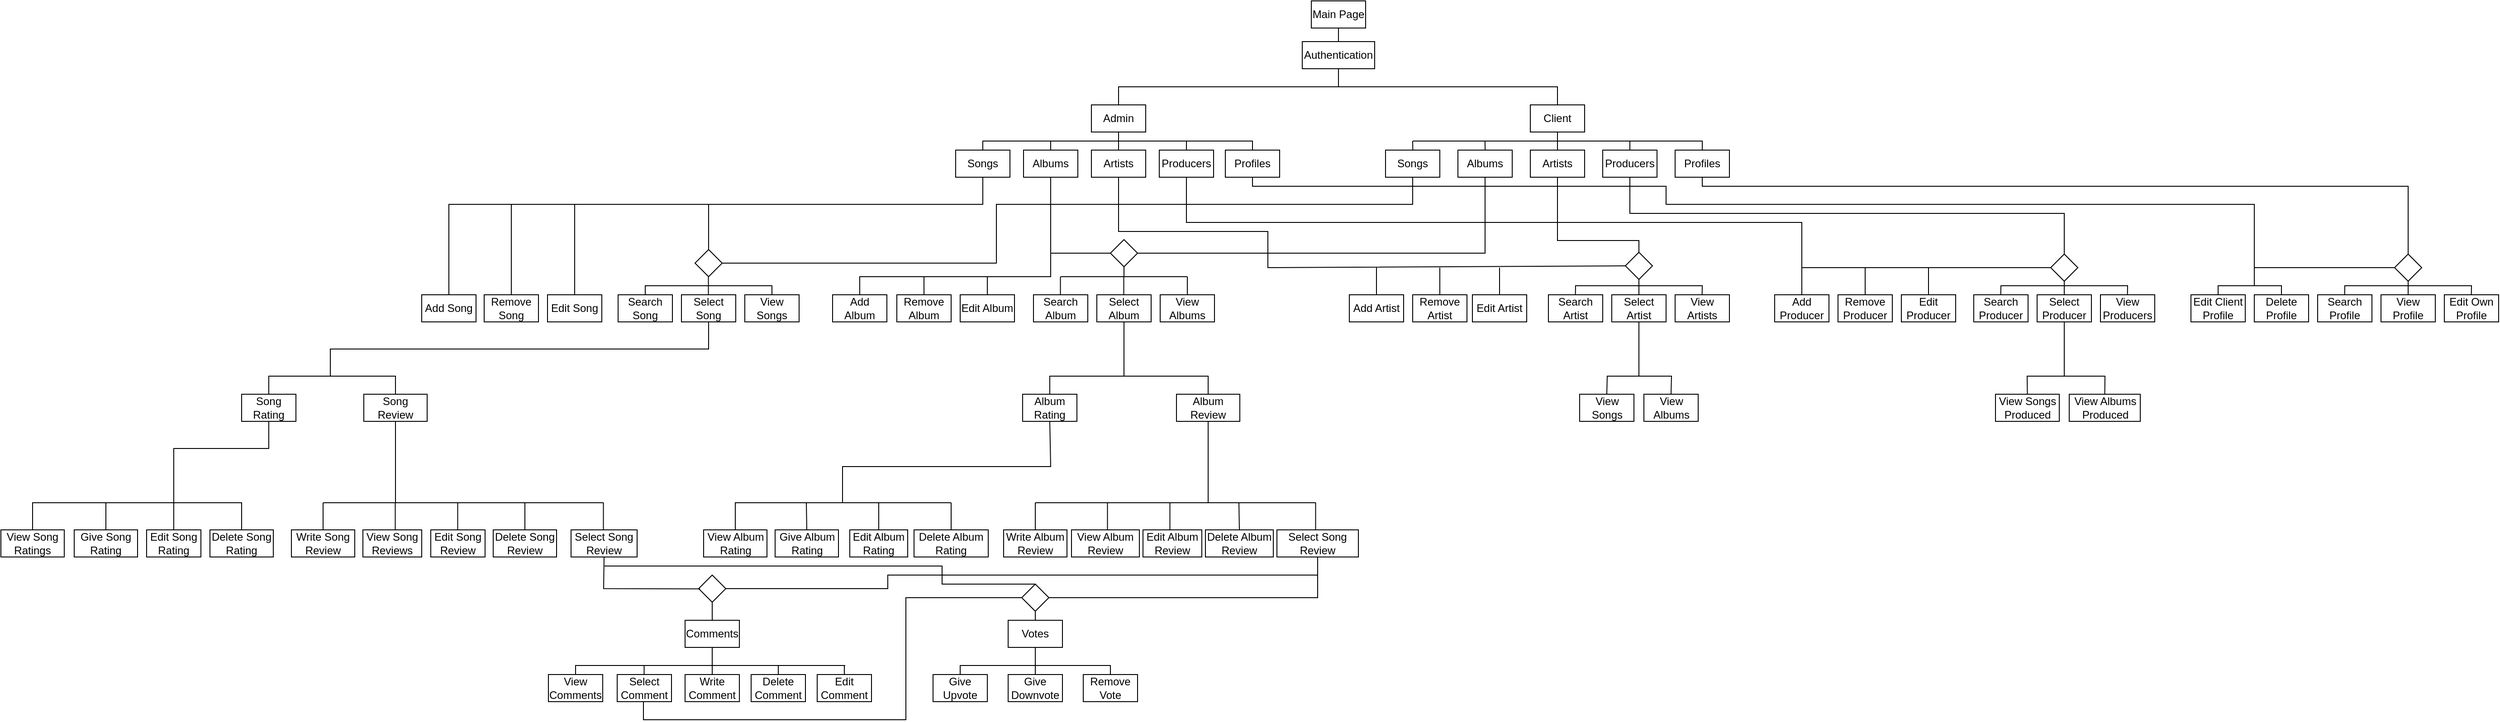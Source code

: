 <mxfile version="22.0.8" type="google">
  <diagram name="Page-1" id="9BZE0qOp22ibQMmIipUt">
    <mxGraphModel grid="1" page="1" gridSize="10" guides="1" tooltips="1" connect="1" arrows="1" fold="1" pageScale="1" pageWidth="850" pageHeight="1100" math="0" shadow="0">
      <root>
        <mxCell id="0" />
        <mxCell id="1" parent="0" />
        <mxCell id="yb0F-JYwEYQ3UP4GpA2z-1" value="Main Page" style="rounded=0;whiteSpace=wrap;html=1;" vertex="1" parent="1">
          <mxGeometry x="488" y="5" width="60" height="30" as="geometry" />
        </mxCell>
        <mxCell id="yb0F-JYwEYQ3UP4GpA2z-2" value="Authentication" style="rounded=0;whiteSpace=wrap;html=1;" vertex="1" parent="1">
          <mxGeometry x="478" y="50" width="80" height="30" as="geometry" />
        </mxCell>
        <mxCell id="ZxM0z7NMDJxI3TqQeE6x-7" value="Write Song Review" style="rounded=0;whiteSpace=wrap;html=1;" vertex="1" parent="1">
          <mxGeometry x="-639" y="590" width="70" height="30" as="geometry" />
        </mxCell>
        <mxCell id="ZxM0z7NMDJxI3TqQeE6x-8" value="Comments" style="rounded=0;whiteSpace=wrap;html=1;" vertex="1" parent="1">
          <mxGeometry x="-204" y="690" width="60" height="30" as="geometry" />
        </mxCell>
        <mxCell id="yb0F-JYwEYQ3UP4GpA2z-4" value="Give Song Rating" style="rounded=0;whiteSpace=wrap;html=1;" vertex="1" parent="1">
          <mxGeometry x="-879" y="590" width="70" height="30" as="geometry" />
        </mxCell>
        <mxCell id="yb0F-JYwEYQ3UP4GpA2z-6" value="Search Song" style="rounded=0;whiteSpace=wrap;html=1;" vertex="1" parent="1">
          <mxGeometry x="-278" y="330" width="60" height="30" as="geometry" />
        </mxCell>
        <mxCell id="yb0F-JYwEYQ3UP4GpA2z-7" value="Search Album" style="rounded=0;whiteSpace=wrap;html=1;" vertex="1" parent="1">
          <mxGeometry x="181" y="330" width="60" height="30" as="geometry" />
        </mxCell>
        <mxCell id="ZxM0z7NMDJxI3TqQeE6x-10" value="Admin" style="rounded=0;whiteSpace=wrap;html=1;" vertex="1" parent="1">
          <mxGeometry x="245" y="120" width="60" height="30" as="geometry" />
        </mxCell>
        <mxCell id="yb0F-JYwEYQ3UP4GpA2z-8" value="Search Artist" style="rounded=0;whiteSpace=wrap;html=1;" vertex="1" parent="1">
          <mxGeometry x="750" y="330" width="60" height="30" as="geometry" />
        </mxCell>
        <mxCell id="ZxM0z7NMDJxI3TqQeE6x-13" value="" style="endArrow=none;html=1;rounded=0;entryX=0.5;entryY=1;entryDx=0;entryDy=0;" edge="1" parent="1" target="yb0F-JYwEYQ3UP4GpA2z-2">
          <mxGeometry width="50" height="50" relative="1" as="geometry">
            <mxPoint x="518" y="100" as="sourcePoint" />
            <mxPoint x="198" y="140" as="targetPoint" />
          </mxGeometry>
        </mxCell>
        <mxCell id="ZxM0z7NMDJxI3TqQeE6x-14" value="" style="endArrow=none;html=1;rounded=0;entryX=0.5;entryY=0;entryDx=0;entryDy=0;" edge="1" parent="1" target="ZxM0z7NMDJxI3TqQeE6x-49">
          <mxGeometry width="50" height="50" relative="1" as="geometry">
            <mxPoint x="390" y="100" as="sourcePoint" />
            <mxPoint x="490" y="120" as="targetPoint" />
            <Array as="points">
              <mxPoint x="760" y="100" />
            </Array>
          </mxGeometry>
        </mxCell>
        <mxCell id="ZxM0z7NMDJxI3TqQeE6x-15" value="" style="endArrow=none;html=1;rounded=0;entryX=0.5;entryY=0;entryDx=0;entryDy=0;" edge="1" parent="1" target="ZxM0z7NMDJxI3TqQeE6x-10">
          <mxGeometry width="50" height="50" relative="1" as="geometry">
            <mxPoint x="390" y="100" as="sourcePoint" />
            <mxPoint x="450" y="130" as="targetPoint" />
            <Array as="points">
              <mxPoint x="275" y="100" />
            </Array>
          </mxGeometry>
        </mxCell>
        <mxCell id="ZxM0z7NMDJxI3TqQeE6x-16" value="" style="endArrow=none;html=1;rounded=0;entryX=0.5;entryY=1;entryDx=0;entryDy=0;" edge="1" parent="1" target="yb0F-JYwEYQ3UP4GpA2z-1">
          <mxGeometry width="50" height="50" relative="1" as="geometry">
            <mxPoint x="518" y="50" as="sourcePoint" />
            <mxPoint x="523" y="190" as="targetPoint" />
          </mxGeometry>
        </mxCell>
        <mxCell id="yb0F-JYwEYQ3UP4GpA2z-10" value="" style="endArrow=none;html=1;rounded=0;entryX=0.5;entryY=1;entryDx=0;entryDy=0;" edge="1" parent="1">
          <mxGeometry width="50" height="50" relative="1" as="geometry">
            <mxPoint x="211" y="310" as="sourcePoint" />
            <mxPoint x="281" y="290" as="targetPoint" />
            <Array as="points">
              <mxPoint x="281" y="310" />
            </Array>
          </mxGeometry>
        </mxCell>
        <mxCell id="ZxM0z7NMDJxI3TqQeE6x-22" value="Song Rating" style="rounded=0;whiteSpace=wrap;html=1;" vertex="1" parent="1">
          <mxGeometry x="-694" y="440" width="60" height="30" as="geometry" />
        </mxCell>
        <mxCell id="ZxM0z7NMDJxI3TqQeE6x-24" value="Edit Song Rating" style="rounded=0;whiteSpace=wrap;html=1;" vertex="1" parent="1">
          <mxGeometry x="-799" y="590" width="60" height="30" as="geometry" />
        </mxCell>
        <mxCell id="yb0F-JYwEYQ3UP4GpA2z-17" value="Select Song" style="rounded=0;whiteSpace=wrap;html=1;" vertex="1" parent="1">
          <mxGeometry x="-208" y="330" width="60" height="30" as="geometry" />
        </mxCell>
        <mxCell id="ZxM0z7NMDJxI3TqQeE6x-25" value="Delete Song Rating" style="rounded=0;whiteSpace=wrap;html=1;" vertex="1" parent="1">
          <mxGeometry x="-729" y="590" width="70" height="30" as="geometry" />
        </mxCell>
        <mxCell id="YI7VK0BW7LHJZyB_2Pcg-1" value="View Songs" style="rounded=0;whiteSpace=wrap;html=1;" vertex="1" parent="1">
          <mxGeometry x="-138" y="330" width="60" height="30" as="geometry" />
        </mxCell>
        <mxCell id="yb0F-JYwEYQ3UP4GpA2z-19" value="" style="endArrow=none;html=1;rounded=0;entryX=0.5;entryY=0;entryDx=0;entryDy=0;" edge="1" parent="1" target="YI7VK0BW7LHJZyB_2Pcg-1">
          <mxGeometry width="50" height="50" relative="1" as="geometry">
            <mxPoint x="-178" y="320" as="sourcePoint" />
            <mxPoint x="-108" y="320" as="targetPoint" />
            <Array as="points">
              <mxPoint x="-108" y="320" />
            </Array>
          </mxGeometry>
        </mxCell>
        <mxCell id="YI7VK0BW7LHJZyB_2Pcg-2" value="" style="endArrow=none;html=1;rounded=0;entryX=0.5;entryY=1;entryDx=0;entryDy=0;" edge="1" parent="1" target="yb0F-JYwEYQ3UP4GpA2z-17">
          <mxGeometry width="50" height="50" relative="1" as="geometry">
            <mxPoint x="-596" y="420" as="sourcePoint" />
            <mxPoint x="-56" y="400" as="targetPoint" />
            <Array as="points">
              <mxPoint x="-596" y="390" />
              <mxPoint x="-178" y="390" />
            </Array>
          </mxGeometry>
        </mxCell>
        <mxCell id="yb0F-JYwEYQ3UP4GpA2z-21" value="" style="endArrow=none;html=1;rounded=0;exitX=0.5;exitY=0;exitDx=0;exitDy=0;" edge="1" parent="1">
          <mxGeometry width="50" height="50" relative="1" as="geometry">
            <mxPoint x="-178.22" y="330" as="sourcePoint" />
            <mxPoint x="-178.22" y="310" as="targetPoint" />
          </mxGeometry>
        </mxCell>
        <mxCell id="YI7VK0BW7LHJZyB_2Pcg-6" value="Edit Song Review" style="rounded=0;whiteSpace=wrap;html=1;" vertex="1" parent="1">
          <mxGeometry x="-485" y="590" width="60" height="30" as="geometry" />
        </mxCell>
        <mxCell id="yb0F-JYwEYQ3UP4GpA2z-23" value="Select Album" style="rounded=0;whiteSpace=wrap;html=1;" vertex="1" parent="1">
          <mxGeometry x="251" y="330" width="60" height="30" as="geometry" />
        </mxCell>
        <mxCell id="ZxM0z7NMDJxI3TqQeE6x-34" value="" style="endArrow=none;html=1;rounded=0;exitX=0.5;exitY=0;exitDx=0;exitDy=0;" edge="1" parent="1" source="ZxM0z7NMDJxI3TqQeE6x-22">
          <mxGeometry width="50" height="50" relative="1" as="geometry">
            <mxPoint x="-554" y="460" as="sourcePoint" />
            <mxPoint x="-594" y="420" as="targetPoint" />
            <Array as="points">
              <mxPoint x="-664" y="420" />
            </Array>
          </mxGeometry>
        </mxCell>
        <mxCell id="yb0F-JYwEYQ3UP4GpA2z-24" value="View Albums" style="rounded=0;whiteSpace=wrap;html=1;" vertex="1" parent="1">
          <mxGeometry x="321" y="330" width="60" height="30" as="geometry" />
        </mxCell>
        <mxCell id="YI7VK0BW7LHJZyB_2Pcg-8" value="Select Song Review" style="rounded=0;whiteSpace=wrap;html=1;" vertex="1" parent="1">
          <mxGeometry x="-330" y="590" width="73" height="30" as="geometry" />
        </mxCell>
        <mxCell id="YI7VK0BW7LHJZyB_2Pcg-4" value="Song Review" style="rounded=0;whiteSpace=wrap;html=1;" vertex="1" parent="1">
          <mxGeometry x="-559" y="440" width="70" height="30" as="geometry" />
        </mxCell>
        <mxCell id="ZxM0z7NMDJxI3TqQeE6x-35" value="" style="endArrow=none;html=1;rounded=0;exitX=0.5;exitY=0;exitDx=0;exitDy=0;" edge="1" parent="1" source="YI7VK0BW7LHJZyB_2Pcg-4">
          <mxGeometry width="50" height="50" relative="1" as="geometry">
            <mxPoint x="-544" y="470" as="sourcePoint" />
            <mxPoint x="-594" y="420" as="targetPoint" />
            <Array as="points">
              <mxPoint x="-524" y="420" />
            </Array>
          </mxGeometry>
        </mxCell>
        <mxCell id="YI7VK0BW7LHJZyB_2Pcg-5" value="View Song Reviews" style="rounded=0;whiteSpace=wrap;html=1;" vertex="1" parent="1">
          <mxGeometry x="-560" y="590" width="65" height="30" as="geometry" />
        </mxCell>
        <mxCell id="yb0F-JYwEYQ3UP4GpA2z-29" value="Select Artist" style="rounded=0;whiteSpace=wrap;html=1;" vertex="1" parent="1">
          <mxGeometry x="820" y="330" width="60" height="30" as="geometry" />
        </mxCell>
        <mxCell id="yb0F-JYwEYQ3UP4GpA2z-28" value="" style="endArrow=none;html=1;rounded=0;exitX=0.5;exitY=0;exitDx=0;exitDy=0;" edge="1" parent="1">
          <mxGeometry width="50" height="50" relative="1" as="geometry">
            <mxPoint x="210.76" y="330" as="sourcePoint" />
            <mxPoint x="210.76" y="310" as="targetPoint" />
          </mxGeometry>
        </mxCell>
        <mxCell id="yb0F-JYwEYQ3UP4GpA2z-32" value="" style="endArrow=none;html=1;rounded=0;exitX=0.5;exitY=0;exitDx=0;exitDy=0;" edge="1" parent="1">
          <mxGeometry width="50" height="50" relative="1" as="geometry">
            <mxPoint x="779.83" y="330" as="sourcePoint" />
            <mxPoint x="850" y="320" as="targetPoint" />
            <Array as="points">
              <mxPoint x="780" y="320" />
            </Array>
          </mxGeometry>
        </mxCell>
        <mxCell id="yb0F-JYwEYQ3UP4GpA2z-25" value="" style="endArrow=none;html=1;rounded=0;" edge="1" parent="1">
          <mxGeometry width="50" height="50" relative="1" as="geometry">
            <mxPoint x="281" y="310" as="sourcePoint" />
            <mxPoint x="351" y="310" as="targetPoint" />
          </mxGeometry>
        </mxCell>
        <mxCell id="yb0F-JYwEYQ3UP4GpA2z-30" value="View Artists" style="rounded=0;whiteSpace=wrap;html=1;" vertex="1" parent="1">
          <mxGeometry x="890" y="330" width="60" height="30" as="geometry" />
        </mxCell>
        <mxCell id="yb0F-JYwEYQ3UP4GpA2z-26" value="" style="endArrow=none;html=1;rounded=0;exitX=0.5;exitY=0;exitDx=0;exitDy=0;" edge="1" parent="1">
          <mxGeometry width="50" height="50" relative="1" as="geometry">
            <mxPoint x="351" y="330" as="sourcePoint" />
            <mxPoint x="351" y="310" as="targetPoint" />
          </mxGeometry>
        </mxCell>
        <mxCell id="yb0F-JYwEYQ3UP4GpA2z-27" value="" style="endArrow=none;html=1;rounded=0;exitX=0.5;exitY=0;exitDx=0;exitDy=0;" edge="1" parent="1">
          <mxGeometry width="50" height="50" relative="1" as="geometry">
            <mxPoint x="280.76" y="330" as="sourcePoint" />
            <mxPoint x="280.76" y="310" as="targetPoint" />
          </mxGeometry>
        </mxCell>
        <mxCell id="yb0F-JYwEYQ3UP4GpA2z-34" value="" style="endArrow=none;html=1;rounded=0;exitX=0.5;exitY=0;exitDx=0;exitDy=0;" edge="1" parent="1">
          <mxGeometry width="50" height="50" relative="1" as="geometry">
            <mxPoint x="919.83" y="330" as="sourcePoint" />
            <mxPoint x="850" y="320" as="targetPoint" />
            <Array as="points">
              <mxPoint x="920" y="320" />
            </Array>
          </mxGeometry>
        </mxCell>
        <mxCell id="yb0F-JYwEYQ3UP4GpA2z-33" value="" style="endArrow=none;html=1;rounded=0;exitX=0.5;exitY=0;exitDx=0;exitDy=0;entryX=0.5;entryY=1;entryDx=0;entryDy=0;" edge="1" parent="1" target="yb0F-JYwEYQ3UP4GpA2z-44">
          <mxGeometry width="50" height="50" relative="1" as="geometry">
            <mxPoint x="850" y="330" as="sourcePoint" />
            <mxPoint x="850" y="310" as="targetPoint" />
          </mxGeometry>
        </mxCell>
        <mxCell id="YI7VK0BW7LHJZyB_2Pcg-7" value="Delete Song Review" style="rounded=0;whiteSpace=wrap;html=1;" vertex="1" parent="1">
          <mxGeometry x="-416" y="590" width="70" height="30" as="geometry" />
        </mxCell>
        <mxCell id="ZxM0z7NMDJxI3TqQeE6x-49" value="Client" style="rounded=0;whiteSpace=wrap;html=1;" vertex="1" parent="1">
          <mxGeometry x="730" y="120" width="60" height="30" as="geometry" />
        </mxCell>
        <mxCell id="yb0F-JYwEYQ3UP4GpA2z-35" value="Albums" style="rounded=0;whiteSpace=wrap;html=1;" vertex="1" parent="1">
          <mxGeometry x="650" y="170" width="60" height="30" as="geometry" />
        </mxCell>
        <mxCell id="yb0F-JYwEYQ3UP4GpA2z-37" value="Songs" style="rounded=0;whiteSpace=wrap;html=1;" vertex="1" parent="1">
          <mxGeometry x="570" y="170" width="60" height="30" as="geometry" />
        </mxCell>
        <mxCell id="yb0F-JYwEYQ3UP4GpA2z-38" value="Artists" style="rounded=0;whiteSpace=wrap;html=1;" vertex="1" parent="1">
          <mxGeometry x="730" y="170" width="60" height="30" as="geometry" />
        </mxCell>
        <mxCell id="ZxM0z7NMDJxI3TqQeE6x-52" value="Artists" style="rounded=0;whiteSpace=wrap;html=1;" vertex="1" parent="1">
          <mxGeometry x="245" y="170" width="60" height="30" as="geometry" />
        </mxCell>
        <mxCell id="ZxM0z7NMDJxI3TqQeE6x-56" value="" style="endArrow=none;html=1;rounded=0;entryX=0.5;entryY=0;entryDx=0;entryDy=0;" edge="1" parent="1" target="ZxM0z7NMDJxI3TqQeE6x-52">
          <mxGeometry width="50" height="50" relative="1" as="geometry">
            <mxPoint x="200" y="160" as="sourcePoint" />
            <mxPoint x="420" y="160" as="targetPoint" />
            <Array as="points">
              <mxPoint x="275" y="160" />
            </Array>
          </mxGeometry>
        </mxCell>
        <mxCell id="ZxM0z7NMDJxI3TqQeE6x-58" value="" style="endArrow=none;html=1;rounded=0;entryX=0.5;entryY=0;entryDx=0;entryDy=0;" edge="1" parent="1" target="ZxM0z7NMDJxI3TqQeE6x-50">
          <mxGeometry width="50" height="50" relative="1" as="geometry">
            <mxPoint x="200" y="160" as="sourcePoint" />
            <mxPoint x="285" y="180" as="targetPoint" />
            <Array as="points">
              <mxPoint x="125" y="160" />
            </Array>
          </mxGeometry>
        </mxCell>
        <mxCell id="ZxM0z7NMDJxI3TqQeE6x-59" value="" style="rhombus;whiteSpace=wrap;html=1;" vertex="1" parent="1">
          <mxGeometry x="266" y="269" width="30" height="30" as="geometry" />
        </mxCell>
        <mxCell id="yb0F-JYwEYQ3UP4GpA2z-43" value="" style="endArrow=none;html=1;rounded=0;" edge="1" parent="1">
          <mxGeometry width="50" height="50" relative="1" as="geometry">
            <mxPoint x="600" y="160" as="sourcePoint" />
            <mxPoint x="680" y="160" as="targetPoint" />
          </mxGeometry>
        </mxCell>
        <mxCell id="ZxM0z7NMDJxI3TqQeE6x-60" value="" style="rhombus;whiteSpace=wrap;html=1;" vertex="1" parent="1">
          <mxGeometry x="-193" y="280" width="30" height="30" as="geometry" />
        </mxCell>
        <mxCell id="yb0F-JYwEYQ3UP4GpA2z-44" value="" style="rhombus;whiteSpace=wrap;html=1;" vertex="1" parent="1">
          <mxGeometry x="835" y="283" width="30" height="30" as="geometry" />
        </mxCell>
        <mxCell id="yb0F-JYwEYQ3UP4GpA2z-45" value="" style="endArrow=none;html=1;rounded=0;exitX=0.5;exitY=0;exitDx=0;exitDy=0;" edge="1" parent="1">
          <mxGeometry width="50" height="50" relative="1" as="geometry">
            <mxPoint x="849.77" y="310" as="sourcePoint" />
            <mxPoint x="850" y="310" as="targetPoint" />
          </mxGeometry>
        </mxCell>
        <mxCell id="ZxM0z7NMDJxI3TqQeE6x-50" value="Songs" style="rounded=0;whiteSpace=wrap;html=1;" vertex="1" parent="1">
          <mxGeometry x="95" y="170" width="60" height="30" as="geometry" />
        </mxCell>
        <mxCell id="yb0F-JYwEYQ3UP4GpA2z-41" value="" style="endArrow=none;html=1;rounded=0;" edge="1" parent="1">
          <mxGeometry width="50" height="50" relative="1" as="geometry">
            <mxPoint x="680.09" y="170" as="sourcePoint" />
            <mxPoint x="679.9" y="160" as="targetPoint" />
          </mxGeometry>
        </mxCell>
        <mxCell id="yb0F-JYwEYQ3UP4GpA2z-42" value="" style="endArrow=none;html=1;rounded=0;" edge="1" parent="1">
          <mxGeometry width="50" height="50" relative="1" as="geometry">
            <mxPoint x="600.19" y="170" as="sourcePoint" />
            <mxPoint x="600" y="160" as="targetPoint" />
          </mxGeometry>
        </mxCell>
        <mxCell id="ZxM0z7NMDJxI3TqQeE6x-51" value="Albums" style="rounded=0;whiteSpace=wrap;html=1;" vertex="1" parent="1">
          <mxGeometry x="170" y="170" width="60" height="30" as="geometry" />
        </mxCell>
        <mxCell id="ZxM0z7NMDJxI3TqQeE6x-63" value="" style="endArrow=none;html=1;rounded=0;entryX=0.5;entryY=0;entryDx=0;entryDy=0;" edge="1" parent="1" target="yb0F-JYwEYQ3UP4GpA2z-6">
          <mxGeometry width="50" height="50" relative="1" as="geometry">
            <mxPoint x="-178" y="320" as="sourcePoint" />
            <mxPoint x="-98" y="340" as="targetPoint" />
            <Array as="points">
              <mxPoint x="-248" y="320" />
            </Array>
          </mxGeometry>
        </mxCell>
        <mxCell id="yb0F-JYwEYQ3UP4GpA2z-46" value="" style="endArrow=none;html=1;rounded=0;exitX=0.5;exitY=1;exitDx=0;exitDy=0;entryX=0;entryY=0.5;entryDx=0;entryDy=0;" edge="1" parent="1" source="ZxM0z7NMDJxI3TqQeE6x-52" target="yb0F-JYwEYQ3UP4GpA2z-44">
          <mxGeometry width="50" height="50" relative="1" as="geometry">
            <mxPoint x="285" y="220" as="sourcePoint" />
            <mxPoint x="365" y="220" as="targetPoint" />
            <Array as="points">
              <mxPoint x="275" y="260" />
              <mxPoint x="440" y="260" />
              <mxPoint x="440" y="300" />
            </Array>
          </mxGeometry>
        </mxCell>
        <mxCell id="ZxM0z7NMDJxI3TqQeE6x-68" value="" style="endArrow=none;html=1;rounded=0;entryX=0.5;entryY=1;entryDx=0;entryDy=0;exitX=0.5;exitY=0;exitDx=0;exitDy=0;" edge="1" parent="1" source="ZxM0z7NMDJxI3TqQeE6x-60" target="ZxM0z7NMDJxI3TqQeE6x-50">
          <mxGeometry width="50" height="50" relative="1" as="geometry">
            <mxPoint x="370" y="320" as="sourcePoint" />
            <mxPoint x="420" y="270" as="targetPoint" />
            <Array as="points">
              <mxPoint x="-178" y="230" />
              <mxPoint x="-68" y="230" />
              <mxPoint x="40" y="230" />
              <mxPoint x="125" y="230" />
            </Array>
          </mxGeometry>
        </mxCell>
        <mxCell id="ZxM0z7NMDJxI3TqQeE6x-69" value="" style="endArrow=none;html=1;rounded=0;entryX=0.5;entryY=1;entryDx=0;entryDy=0;exitX=1;exitY=0.5;exitDx=0;exitDy=0;" edge="1" parent="1" source="ZxM0z7NMDJxI3TqQeE6x-60" target="yb0F-JYwEYQ3UP4GpA2z-37">
          <mxGeometry width="50" height="50" relative="1" as="geometry">
            <mxPoint x="150" y="290" as="sourcePoint" />
            <mxPoint x="135" y="210" as="targetPoint" />
            <Array as="points">
              <mxPoint x="140" y="295" />
              <mxPoint x="140" y="230" />
              <mxPoint x="600" y="230" />
            </Array>
          </mxGeometry>
        </mxCell>
        <mxCell id="yb0F-JYwEYQ3UP4GpA2z-47" value="" style="endArrow=none;html=1;rounded=0;exitX=0.5;exitY=0;exitDx=0;exitDy=0;entryX=0.5;entryY=1;entryDx=0;entryDy=0;" edge="1" parent="1" source="yb0F-JYwEYQ3UP4GpA2z-44" target="yb0F-JYwEYQ3UP4GpA2z-38">
          <mxGeometry width="50" height="50" relative="1" as="geometry">
            <mxPoint x="670" y="270" as="sourcePoint" />
            <mxPoint x="720" y="220" as="targetPoint" />
            <Array as="points">
              <mxPoint x="850" y="270" />
              <mxPoint x="760" y="270" />
            </Array>
          </mxGeometry>
        </mxCell>
        <mxCell id="yb0F-JYwEYQ3UP4GpA2z-50" value="" style="endArrow=none;html=1;rounded=0;entryX=0.5;entryY=1;entryDx=0;entryDy=0;exitX=0;exitY=0.5;exitDx=0;exitDy=0;" edge="1" parent="1" source="ZxM0z7NMDJxI3TqQeE6x-59" target="ZxM0z7NMDJxI3TqQeE6x-51">
          <mxGeometry width="50" height="50" relative="1" as="geometry">
            <mxPoint x="106" y="270" as="sourcePoint" />
            <mxPoint x="141" y="200" as="targetPoint" />
            <Array as="points">
              <mxPoint x="200" y="284" />
            </Array>
          </mxGeometry>
        </mxCell>
        <mxCell id="yb0F-JYwEYQ3UP4GpA2z-52" value="" style="endArrow=none;html=1;rounded=0;entryX=0.5;entryY=1;entryDx=0;entryDy=0;exitX=1;exitY=0.5;exitDx=0;exitDy=0;" edge="1" parent="1" source="ZxM0z7NMDJxI3TqQeE6x-59" target="yb0F-JYwEYQ3UP4GpA2z-35">
          <mxGeometry width="50" height="50" relative="1" as="geometry">
            <mxPoint x="600" y="270" as="sourcePoint" />
            <mxPoint x="650" y="220" as="targetPoint" />
            <Array as="points">
              <mxPoint x="680" y="284" />
            </Array>
          </mxGeometry>
        </mxCell>
        <mxCell id="ZxM0z7NMDJxI3TqQeE6x-70" value="Add Song" style="rounded=0;whiteSpace=wrap;html=1;" vertex="1" parent="1">
          <mxGeometry x="-495" y="330" width="60" height="30" as="geometry" />
        </mxCell>
        <mxCell id="ZxM0z7NMDJxI3TqQeE6x-71" value="" style="endArrow=none;html=1;rounded=0;exitX=0.5;exitY=0;exitDx=0;exitDy=0;" edge="1" parent="1" source="ZxM0z7NMDJxI3TqQeE6x-192">
          <mxGeometry width="50" height="50" relative="1" as="geometry">
            <mxPoint x="-321" y="330" as="sourcePoint" />
            <mxPoint x="-166" y="230" as="targetPoint" />
            <Array as="points">
              <mxPoint x="-396" y="230" />
            </Array>
          </mxGeometry>
        </mxCell>
        <mxCell id="ZxM0z7NMDJxI3TqQeE6x-76" value="Add Album" style="rounded=0;whiteSpace=wrap;html=1;" vertex="1" parent="1">
          <mxGeometry x="-41" y="330" width="60" height="30" as="geometry" />
        </mxCell>
        <mxCell id="ZxM0z7NMDJxI3TqQeE6x-77" value="" style="endArrow=none;html=1;rounded=0;exitX=0.5;exitY=0;exitDx=0;exitDy=0;" edge="1" parent="1" source="ZxM0z7NMDJxI3TqQeE6x-76">
          <mxGeometry width="50" height="50" relative="1" as="geometry">
            <mxPoint x="230" y="320" as="sourcePoint" />
            <mxPoint x="200" y="270" as="targetPoint" />
            <Array as="points">
              <mxPoint x="-11" y="310" />
              <mxPoint x="200" y="310" />
            </Array>
          </mxGeometry>
        </mxCell>
        <mxCell id="YI7VK0BW7LHJZyB_2Pcg-12" value="" style="endArrow=none;html=1;rounded=0;entryX=0.5;entryY=1;entryDx=0;entryDy=0;exitX=0.5;exitY=0;exitDx=0;exitDy=0;" edge="1" parent="1" source="ZxM0z7NMDJxI3TqQeE6x-24" target="ZxM0z7NMDJxI3TqQeE6x-22">
          <mxGeometry width="50" height="50" relative="1" as="geometry">
            <mxPoint x="-844" y="550" as="sourcePoint" />
            <mxPoint x="-664" y="470" as="targetPoint" />
            <Array as="points">
              <mxPoint x="-769" y="500" />
              <mxPoint x="-664" y="500" />
            </Array>
          </mxGeometry>
        </mxCell>
        <mxCell id="ZxM0z7NMDJxI3TqQeE6x-78" value="Add Artist" style="rounded=0;whiteSpace=wrap;html=1;" vertex="1" parent="1">
          <mxGeometry x="530" y="330" width="60" height="30" as="geometry" />
        </mxCell>
        <mxCell id="ZxM0z7NMDJxI3TqQeE6x-79" value="" style="endArrow=none;html=1;rounded=0;entryX=0.5;entryY=0;entryDx=0;entryDy=0;" edge="1" parent="1" target="ZxM0z7NMDJxI3TqQeE6x-78">
          <mxGeometry width="50" height="50" relative="1" as="geometry">
            <mxPoint x="560" y="300" as="sourcePoint" />
            <mxPoint x="660" y="300" as="targetPoint" />
          </mxGeometry>
        </mxCell>
        <mxCell id="YI7VK0BW7LHJZyB_2Pcg-13" value="" style="endArrow=none;html=1;rounded=0;exitX=0.5;exitY=0;exitDx=0;exitDy=0;" edge="1" parent="1" source="yb0F-JYwEYQ3UP4GpA2z-4">
          <mxGeometry width="50" height="50" relative="1" as="geometry">
            <mxPoint x="-929" y="590" as="sourcePoint" />
            <mxPoint x="-769" y="560" as="targetPoint" />
            <Array as="points">
              <mxPoint x="-844" y="560" />
            </Array>
          </mxGeometry>
        </mxCell>
        <mxCell id="yb0F-JYwEYQ3UP4GpA2z-53" value="View Song Ratings" style="rounded=0;whiteSpace=wrap;html=1;" vertex="1" parent="1">
          <mxGeometry x="-960" y="590" width="70" height="30" as="geometry" />
        </mxCell>
        <mxCell id="yb0F-JYwEYQ3UP4GpA2z-54" value="" style="endArrow=none;html=1;rounded=0;exitX=0.5;exitY=0;exitDx=0;exitDy=0;" edge="1" parent="1" source="yb0F-JYwEYQ3UP4GpA2z-53">
          <mxGeometry width="50" height="50" relative="1" as="geometry">
            <mxPoint x="-929" y="580" as="sourcePoint" />
            <mxPoint x="-844" y="560" as="targetPoint" />
            <Array as="points">
              <mxPoint x="-925" y="560" />
            </Array>
          </mxGeometry>
        </mxCell>
        <mxCell id="YI7VK0BW7LHJZyB_2Pcg-14" value="" style="endArrow=none;html=1;rounded=0;entryX=0.5;entryY=0;entryDx=0;entryDy=0;" edge="1" parent="1" target="ZxM0z7NMDJxI3TqQeE6x-25">
          <mxGeometry width="50" height="50" relative="1" as="geometry">
            <mxPoint x="-769" y="560" as="sourcePoint" />
            <mxPoint x="-774" y="520" as="targetPoint" />
            <Array as="points">
              <mxPoint x="-694" y="560" />
            </Array>
          </mxGeometry>
        </mxCell>
        <mxCell id="yb0F-JYwEYQ3UP4GpA2z-55" value="" style="endArrow=none;html=1;rounded=0;entryX=0.5;entryY=1;entryDx=0;entryDy=0;" edge="1" parent="1" target="YI7VK0BW7LHJZyB_2Pcg-4">
          <mxGeometry width="50" height="50" relative="1" as="geometry">
            <mxPoint x="-524" y="560" as="sourcePoint" />
            <mxPoint x="-514" y="510" as="targetPoint" />
          </mxGeometry>
        </mxCell>
        <mxCell id="yb0F-JYwEYQ3UP4GpA2z-56" value="" style="endArrow=none;html=1;rounded=0;" edge="1" parent="1">
          <mxGeometry width="50" height="50" relative="1" as="geometry">
            <mxPoint x="-604" y="560" as="sourcePoint" />
            <mxPoint x="-294" y="560" as="targetPoint" />
          </mxGeometry>
        </mxCell>
        <mxCell id="yb0F-JYwEYQ3UP4GpA2z-58" value="" style="endArrow=none;html=1;rounded=0;exitX=0.5;exitY=0;exitDx=0;exitDy=0;" edge="1" parent="1" source="ZxM0z7NMDJxI3TqQeE6x-7">
          <mxGeometry width="50" height="50" relative="1" as="geometry">
            <mxPoint x="-619" y="550" as="sourcePoint" />
            <mxPoint x="-604" y="560" as="targetPoint" />
          </mxGeometry>
        </mxCell>
        <mxCell id="YI7VK0BW7LHJZyB_2Pcg-16" value="" style="endArrow=none;html=1;rounded=0;entryX=0.5;entryY=0;entryDx=0;entryDy=0;" edge="1" parent="1" target="YI7VK0BW7LHJZyB_2Pcg-7">
          <mxGeometry width="50" height="50" relative="1" as="geometry">
            <mxPoint x="-381" y="560" as="sourcePoint" />
            <mxPoint x="-381" y="590" as="targetPoint" />
          </mxGeometry>
        </mxCell>
        <mxCell id="ZxM0z7NMDJxI3TqQeE6x-81" value="Write Comment" style="rounded=0;whiteSpace=wrap;html=1;" vertex="1" parent="1">
          <mxGeometry x="-204" y="750" width="60" height="30" as="geometry" />
        </mxCell>
        <mxCell id="ZxM0z7NMDJxI3TqQeE6x-82" value="Edit Comment" style="rounded=0;whiteSpace=wrap;html=1;" vertex="1" parent="1">
          <mxGeometry x="-58" y="750" width="60" height="30" as="geometry" />
        </mxCell>
        <mxCell id="yb0F-JYwEYQ3UP4GpA2z-62" value="Select Comment" style="rounded=0;whiteSpace=wrap;html=1;" vertex="1" parent="1">
          <mxGeometry x="-279" y="750" width="60" height="30" as="geometry" />
        </mxCell>
        <mxCell id="yb0F-JYwEYQ3UP4GpA2z-60" value="" style="endArrow=none;html=1;rounded=0;exitX=0.5;exitY=0;exitDx=0;exitDy=0;" edge="1" parent="1">
          <mxGeometry width="50" height="50" relative="1" as="geometry">
            <mxPoint x="-455.25" y="590" as="sourcePoint" />
            <mxPoint x="-455.25" y="560" as="targetPoint" />
          </mxGeometry>
        </mxCell>
        <mxCell id="yb0F-JYwEYQ3UP4GpA2z-59" value="" style="endArrow=none;html=1;rounded=0;exitX=0.5;exitY=0;exitDx=0;exitDy=0;" edge="1" parent="1">
          <mxGeometry width="50" height="50" relative="1" as="geometry">
            <mxPoint x="-524.25" y="590" as="sourcePoint" />
            <mxPoint x="-524.25" y="560" as="targetPoint" />
          </mxGeometry>
        </mxCell>
        <mxCell id="yb0F-JYwEYQ3UP4GpA2z-61" value="" style="endArrow=none;html=1;rounded=0;exitX=0.5;exitY=0;exitDx=0;exitDy=0;" edge="1" parent="1">
          <mxGeometry width="50" height="50" relative="1" as="geometry">
            <mxPoint x="-294.25" y="590" as="sourcePoint" />
            <mxPoint x="-294.25" y="560" as="targetPoint" />
          </mxGeometry>
        </mxCell>
        <mxCell id="ZxM0z7NMDJxI3TqQeE6x-83" value="Delete Comment" style="rounded=0;whiteSpace=wrap;html=1;" vertex="1" parent="1">
          <mxGeometry x="-131" y="750" width="60" height="30" as="geometry" />
        </mxCell>
        <mxCell id="ZxM0z7NMDJxI3TqQeE6x-84" value="Write Album Review" style="rounded=0;whiteSpace=wrap;html=1;" vertex="1" parent="1">
          <mxGeometry x="148" y="590" width="70" height="30" as="geometry" />
        </mxCell>
        <mxCell id="ZxM0z7NMDJxI3TqQeE6x-85" value="Give Album Rating" style="rounded=0;whiteSpace=wrap;html=1;" vertex="1" parent="1">
          <mxGeometry x="-104.5" y="590" width="70" height="30" as="geometry" />
        </mxCell>
        <mxCell id="ZxM0z7NMDJxI3TqQeE6x-86" value="Album Rating" style="rounded=0;whiteSpace=wrap;html=1;" vertex="1" parent="1">
          <mxGeometry x="169" y="440" width="60" height="30" as="geometry" />
        </mxCell>
        <mxCell id="ZxM0z7NMDJxI3TqQeE6x-87" value="Edit Album Rating" style="rounded=0;whiteSpace=wrap;html=1;" vertex="1" parent="1">
          <mxGeometry x="-22" y="590" width="64" height="30" as="geometry" />
        </mxCell>
        <mxCell id="ZxM0z7NMDJxI3TqQeE6x-88" value="Delete Album Rating" style="rounded=0;whiteSpace=wrap;html=1;" vertex="1" parent="1">
          <mxGeometry x="49" y="590" width="82" height="30" as="geometry" />
        </mxCell>
        <mxCell id="ZxM0z7NMDJxI3TqQeE6x-89" value="Edit Album Review" style="rounded=0;whiteSpace=wrap;html=1;" vertex="1" parent="1">
          <mxGeometry x="302" y="590" width="65" height="30" as="geometry" />
        </mxCell>
        <mxCell id="ZxM0z7NMDJxI3TqQeE6x-91" value="Select Song Review" style="rounded=0;whiteSpace=wrap;html=1;" vertex="1" parent="1">
          <mxGeometry x="450" y="590" width="90" height="30" as="geometry" />
        </mxCell>
        <mxCell id="ZxM0z7NMDJxI3TqQeE6x-92" value="Album Review" style="rounded=0;whiteSpace=wrap;html=1;" vertex="1" parent="1">
          <mxGeometry x="339" y="440" width="70" height="30" as="geometry" />
        </mxCell>
        <mxCell id="ZxM0z7NMDJxI3TqQeE6x-93" value="" style="endArrow=none;html=1;rounded=0;exitX=0.5;exitY=0;exitDx=0;exitDy=0;" edge="1" parent="1" source="ZxM0z7NMDJxI3TqQeE6x-92">
          <mxGeometry width="50" height="50" relative="1" as="geometry">
            <mxPoint x="354" y="470" as="sourcePoint" />
            <mxPoint x="281" y="420" as="targetPoint" />
            <Array as="points">
              <mxPoint x="374" y="420" />
            </Array>
          </mxGeometry>
        </mxCell>
        <mxCell id="ZxM0z7NMDJxI3TqQeE6x-94" value="View Album Review" style="rounded=0;whiteSpace=wrap;html=1;" vertex="1" parent="1">
          <mxGeometry x="223" y="590" width="75" height="30" as="geometry" />
        </mxCell>
        <mxCell id="ZxM0z7NMDJxI3TqQeE6x-95" value="Delete Album Review" style="rounded=0;whiteSpace=wrap;html=1;" vertex="1" parent="1">
          <mxGeometry x="371" y="590" width="75" height="30" as="geometry" />
        </mxCell>
        <mxCell id="ZxM0z7NMDJxI3TqQeE6x-97" value="" style="endArrow=none;html=1;rounded=0;exitX=0.5;exitY=0;exitDx=0;exitDy=0;" edge="1" parent="1" source="ZxM0z7NMDJxI3TqQeE6x-85">
          <mxGeometry width="50" height="50" relative="1" as="geometry">
            <mxPoint x="16" y="590" as="sourcePoint" />
            <mxPoint x="90" y="560" as="targetPoint" />
            <Array as="points">
              <mxPoint x="-70" y="560" />
            </Array>
          </mxGeometry>
        </mxCell>
        <mxCell id="ZxM0z7NMDJxI3TqQeE6x-98" value="View Album Rating" style="rounded=0;whiteSpace=wrap;html=1;" vertex="1" parent="1">
          <mxGeometry x="-183.5" y="590" width="70" height="30" as="geometry" />
        </mxCell>
        <mxCell id="ZxM0z7NMDJxI3TqQeE6x-99" value="" style="endArrow=none;html=1;rounded=0;exitX=0.5;exitY=0;exitDx=0;exitDy=0;" edge="1" parent="1" source="ZxM0z7NMDJxI3TqQeE6x-98">
          <mxGeometry width="50" height="50" relative="1" as="geometry">
            <mxPoint x="-152.5" y="580" as="sourcePoint" />
            <mxPoint x="-67.5" y="560" as="targetPoint" />
            <Array as="points">
              <mxPoint x="-148.5" y="560" />
            </Array>
          </mxGeometry>
        </mxCell>
        <mxCell id="ZxM0z7NMDJxI3TqQeE6x-101" value="" style="endArrow=none;html=1;rounded=0;entryX=0.5;entryY=1;entryDx=0;entryDy=0;" edge="1" parent="1" target="ZxM0z7NMDJxI3TqQeE6x-92">
          <mxGeometry width="50" height="50" relative="1" as="geometry">
            <mxPoint x="374" y="560" as="sourcePoint" />
            <mxPoint x="443" y="510" as="targetPoint" />
          </mxGeometry>
        </mxCell>
        <mxCell id="ZxM0z7NMDJxI3TqQeE6x-102" value="" style="endArrow=none;html=1;rounded=0;" edge="1" parent="1">
          <mxGeometry width="50" height="50" relative="1" as="geometry">
            <mxPoint x="183" y="560" as="sourcePoint" />
            <mxPoint x="493" y="560" as="targetPoint" />
          </mxGeometry>
        </mxCell>
        <mxCell id="ZxM0z7NMDJxI3TqQeE6x-103" value="" style="endArrow=none;html=1;rounded=0;exitX=0.5;exitY=0;exitDx=0;exitDy=0;" edge="1" parent="1" source="ZxM0z7NMDJxI3TqQeE6x-84">
          <mxGeometry width="50" height="50" relative="1" as="geometry">
            <mxPoint x="168" y="550" as="sourcePoint" />
            <mxPoint x="183" y="560" as="targetPoint" />
          </mxGeometry>
        </mxCell>
        <mxCell id="ZxM0z7NMDJxI3TqQeE6x-104" value="" style="endArrow=none;html=1;rounded=0;entryX=0.5;entryY=0;entryDx=0;entryDy=0;" edge="1" parent="1" target="ZxM0z7NMDJxI3TqQeE6x-95">
          <mxGeometry width="50" height="50" relative="1" as="geometry">
            <mxPoint x="408" y="560" as="sourcePoint" />
            <mxPoint x="406" y="590" as="targetPoint" />
          </mxGeometry>
        </mxCell>
        <mxCell id="ZxM0z7NMDJxI3TqQeE6x-105" value="" style="endArrow=none;html=1;rounded=0;exitX=0.5;exitY=0;exitDx=0;exitDy=0;" edge="1" parent="1">
          <mxGeometry width="50" height="50" relative="1" as="geometry">
            <mxPoint x="331.75" y="590" as="sourcePoint" />
            <mxPoint x="331.75" y="560" as="targetPoint" />
          </mxGeometry>
        </mxCell>
        <mxCell id="ZxM0z7NMDJxI3TqQeE6x-106" value="" style="endArrow=none;html=1;rounded=0;exitX=0.5;exitY=0;exitDx=0;exitDy=0;" edge="1" parent="1">
          <mxGeometry width="50" height="50" relative="1" as="geometry">
            <mxPoint x="262.75" y="590" as="sourcePoint" />
            <mxPoint x="262.75" y="560" as="targetPoint" />
          </mxGeometry>
        </mxCell>
        <mxCell id="ZxM0z7NMDJxI3TqQeE6x-107" value="" style="endArrow=none;html=1;rounded=0;exitX=0.5;exitY=0;exitDx=0;exitDy=0;" edge="1" parent="1">
          <mxGeometry width="50" height="50" relative="1" as="geometry">
            <mxPoint x="492.75" y="590" as="sourcePoint" />
            <mxPoint x="492.75" y="560" as="targetPoint" />
          </mxGeometry>
        </mxCell>
        <mxCell id="yb0F-JYwEYQ3UP4GpA2z-69" value="" style="endArrow=none;html=1;rounded=0;entryX=0.5;entryY=1;entryDx=0;entryDy=0;exitX=1;exitY=0.5;exitDx=0;exitDy=0;" edge="1" parent="1" source="ZxM0z7NMDJxI3TqQeE6x-117" target="ZxM0z7NMDJxI3TqQeE6x-91">
          <mxGeometry width="50" height="50" relative="1" as="geometry">
            <mxPoint x="42" y="660" as="sourcePoint" />
            <mxPoint x="552" y="690" as="targetPoint" />
            <Array as="points">
              <mxPoint x="20" y="655" />
              <mxPoint x="20" y="640" />
              <mxPoint x="495" y="640" />
            </Array>
          </mxGeometry>
        </mxCell>
        <mxCell id="yb0F-JYwEYQ3UP4GpA2z-70" value="" style="endArrow=none;html=1;rounded=0;entryX=0.5;entryY=1;entryDx=0;entryDy=0;exitX=0.5;exitY=0;exitDx=0;exitDy=0;" edge="1" parent="1" source="ZxM0z7NMDJxI3TqQeE6x-117">
          <mxGeometry width="50" height="50" relative="1" as="geometry">
            <mxPoint x="-144" y="680" as="sourcePoint" />
            <mxPoint x="-174" y="670" as="targetPoint" />
          </mxGeometry>
        </mxCell>
        <mxCell id="yb0F-JYwEYQ3UP4GpA2z-71" value="" style="endArrow=none;html=1;rounded=0;entryX=0.5;entryY=1;entryDx=0;entryDy=0;" edge="1" parent="1" target="ZxM0z7NMDJxI3TqQeE6x-8">
          <mxGeometry width="50" height="50" relative="1" as="geometry">
            <mxPoint x="-174" y="740" as="sourcePoint" />
            <mxPoint x="-94" y="740" as="targetPoint" />
          </mxGeometry>
        </mxCell>
        <mxCell id="yb0F-JYwEYQ3UP4GpA2z-72" value="" style="endArrow=none;html=1;rounded=0;" edge="1" parent="1">
          <mxGeometry width="50" height="50" relative="1" as="geometry">
            <mxPoint x="-250" y="740" as="sourcePoint" />
            <mxPoint x="-27" y="740" as="targetPoint" />
          </mxGeometry>
        </mxCell>
        <mxCell id="yb0F-JYwEYQ3UP4GpA2z-73" value="" style="endArrow=none;html=1;rounded=0;exitX=0.5;exitY=0;exitDx=0;exitDy=0;" edge="1" parent="1" source="ZxM0z7NMDJxI3TqQeE6x-82">
          <mxGeometry width="50" height="50" relative="1" as="geometry">
            <mxPoint x="-148" y="790" as="sourcePoint" />
            <mxPoint x="-28" y="740" as="targetPoint" />
          </mxGeometry>
        </mxCell>
        <mxCell id="yb0F-JYwEYQ3UP4GpA2z-74" value="" style="endArrow=none;html=1;rounded=0;exitX=0.5;exitY=0;exitDx=0;exitDy=0;" edge="1" parent="1" source="ZxM0z7NMDJxI3TqQeE6x-83">
          <mxGeometry width="50" height="50" relative="1" as="geometry">
            <mxPoint x="-94" y="750" as="sourcePoint" />
            <mxPoint x="-101" y="740" as="targetPoint" />
          </mxGeometry>
        </mxCell>
        <mxCell id="ZxM0z7NMDJxI3TqQeE6x-110" value="Votes" style="rounded=0;whiteSpace=wrap;html=1;" vertex="1" parent="1">
          <mxGeometry x="153" y="690" width="60" height="30" as="geometry" />
        </mxCell>
        <mxCell id="yb0F-JYwEYQ3UP4GpA2z-77" value="" style="endArrow=none;html=1;rounded=0;exitX=0.5;exitY=0;exitDx=0;exitDy=0;" edge="1" parent="1">
          <mxGeometry width="50" height="50" relative="1" as="geometry">
            <mxPoint x="-249.24" y="750" as="sourcePoint" />
            <mxPoint x="-249.24" y="740" as="targetPoint" />
          </mxGeometry>
        </mxCell>
        <mxCell id="ZxM0z7NMDJxI3TqQeE6x-111" value="Give Upvote" style="rounded=0;whiteSpace=wrap;html=1;" vertex="1" parent="1">
          <mxGeometry x="70" y="750" width="60" height="30" as="geometry" />
        </mxCell>
        <mxCell id="yb0F-JYwEYQ3UP4GpA2z-76" value="" style="endArrow=none;html=1;rounded=0;exitX=0.5;exitY=0;exitDx=0;exitDy=0;" edge="1" parent="1">
          <mxGeometry width="50" height="50" relative="1" as="geometry">
            <mxPoint x="-174" y="750" as="sourcePoint" />
            <mxPoint x="-174" y="740" as="targetPoint" />
          </mxGeometry>
        </mxCell>
        <mxCell id="ZxM0z7NMDJxI3TqQeE6x-112" value="Give Downvote" style="rounded=0;whiteSpace=wrap;html=1;" vertex="1" parent="1">
          <mxGeometry x="153" y="750" width="60" height="30" as="geometry" />
        </mxCell>
        <mxCell id="ZxM0z7NMDJxI3TqQeE6x-116" value="" style="rhombus;whiteSpace=wrap;html=1;" vertex="1" parent="1">
          <mxGeometry x="168" y="650" width="30" height="30" as="geometry" />
        </mxCell>
        <mxCell id="ZxM0z7NMDJxI3TqQeE6x-118" value="" style="endArrow=none;html=1;rounded=0;entryX=0.5;entryY=1;entryDx=0;entryDy=0;exitX=0.5;exitY=0;exitDx=0;exitDy=0;" edge="1" parent="1" source="ZxM0z7NMDJxI3TqQeE6x-8" target="ZxM0z7NMDJxI3TqQeE6x-117">
          <mxGeometry width="50" height="50" relative="1" as="geometry">
            <mxPoint x="-174" y="690" as="sourcePoint" />
            <mxPoint x="-174" y="670" as="targetPoint" />
          </mxGeometry>
        </mxCell>
        <mxCell id="ZxM0z7NMDJxI3TqQeE6x-117" value="" style="rhombus;whiteSpace=wrap;html=1;" vertex="1" parent="1">
          <mxGeometry x="-189" y="640" width="30" height="30" as="geometry" />
        </mxCell>
        <mxCell id="ZxM0z7NMDJxI3TqQeE6x-119" value="" style="endArrow=none;html=1;rounded=0;entryX=0.5;entryY=1;entryDx=0;entryDy=0;exitX=0.5;exitY=0;exitDx=0;exitDy=0;" edge="1" parent="1" source="ZxM0z7NMDJxI3TqQeE6x-110" target="ZxM0z7NMDJxI3TqQeE6x-116">
          <mxGeometry width="50" height="50" relative="1" as="geometry">
            <mxPoint x="-128" y="700" as="sourcePoint" />
            <mxPoint x="-128" y="680" as="targetPoint" />
          </mxGeometry>
        </mxCell>
        <mxCell id="ZxM0z7NMDJxI3TqQeE6x-120" value="" style="endArrow=none;html=1;rounded=0;exitX=1;exitY=0.5;exitDx=0;exitDy=0;entryX=0.5;entryY=1;entryDx=0;entryDy=0;" edge="1" parent="1" source="ZxM0z7NMDJxI3TqQeE6x-116" target="ZxM0z7NMDJxI3TqQeE6x-91">
          <mxGeometry width="50" height="50" relative="1" as="geometry">
            <mxPoint x="-118" y="710" as="sourcePoint" />
            <mxPoint x="492" y="640" as="targetPoint" />
            <Array as="points">
              <mxPoint x="495" y="665" />
            </Array>
          </mxGeometry>
        </mxCell>
        <mxCell id="ZxM0z7NMDJxI3TqQeE6x-121" value="" style="endArrow=none;html=1;rounded=0;exitX=0.5;exitY=0;exitDx=0;exitDy=0;" edge="1" parent="1" source="ZxM0z7NMDJxI3TqQeE6x-116">
          <mxGeometry width="50" height="50" relative="1" as="geometry">
            <mxPoint x="192" y="590" as="sourcePoint" />
            <mxPoint x="-293" y="630" as="targetPoint" />
            <Array as="points">
              <mxPoint x="80" y="650" />
              <mxPoint x="80" y="630" />
            </Array>
          </mxGeometry>
        </mxCell>
        <mxCell id="ZxM0z7NMDJxI3TqQeE6x-122" value="Producers" style="rounded=0;whiteSpace=wrap;html=1;" vertex="1" parent="1">
          <mxGeometry x="320" y="170" width="60" height="30" as="geometry" />
        </mxCell>
        <mxCell id="ZxM0z7NMDJxI3TqQeE6x-124" value="Producers" style="rounded=0;whiteSpace=wrap;html=1;" vertex="1" parent="1">
          <mxGeometry x="810" y="170" width="60" height="30" as="geometry" />
        </mxCell>
        <mxCell id="ZxM0z7NMDJxI3TqQeE6x-125" value="" style="endArrow=none;html=1;rounded=0;entryX=0.5;entryY=0;entryDx=0;entryDy=0;" edge="1" parent="1" target="ZxM0z7NMDJxI3TqQeE6x-122">
          <mxGeometry width="50" height="50" relative="1" as="geometry">
            <mxPoint x="270" y="160" as="sourcePoint" />
            <mxPoint x="250" y="150" as="targetPoint" />
            <Array as="points">
              <mxPoint x="350" y="160" />
            </Array>
          </mxGeometry>
        </mxCell>
        <mxCell id="ZxM0z7NMDJxI3TqQeE6x-126" value="" style="endArrow=none;html=1;rounded=0;entryX=0.5;entryY=1;entryDx=0;entryDy=0;exitX=0.5;exitY=0;exitDx=0;exitDy=0;" edge="1" parent="1" source="yb0F-JYwEYQ3UP4GpA2z-38" target="ZxM0z7NMDJxI3TqQeE6x-49">
          <mxGeometry width="50" height="50" relative="1" as="geometry">
            <mxPoint x="755" y="160" as="sourcePoint" />
            <mxPoint x="644" y="110" as="targetPoint" />
          </mxGeometry>
        </mxCell>
        <mxCell id="ZxM0z7NMDJxI3TqQeE6x-127" value="" style="endArrow=none;html=1;rounded=0;entryX=0.5;entryY=0;entryDx=0;entryDy=0;" edge="1" parent="1" target="ZxM0z7NMDJxI3TqQeE6x-124">
          <mxGeometry width="50" height="50" relative="1" as="geometry">
            <mxPoint x="750" y="160" as="sourcePoint" />
            <mxPoint x="610" y="110" as="targetPoint" />
            <Array as="points">
              <mxPoint x="840" y="160" />
            </Array>
          </mxGeometry>
        </mxCell>
        <mxCell id="ZxM0z7NMDJxI3TqQeE6x-128" value="Search Producer" style="rounded=0;whiteSpace=wrap;html=1;" vertex="1" parent="1">
          <mxGeometry x="1220" y="330" width="60" height="30" as="geometry" />
        </mxCell>
        <mxCell id="ZxM0z7NMDJxI3TqQeE6x-129" value="Select Producer" style="rounded=0;whiteSpace=wrap;html=1;" vertex="1" parent="1">
          <mxGeometry x="1290" y="330" width="60" height="30" as="geometry" />
        </mxCell>
        <mxCell id="ZxM0z7NMDJxI3TqQeE6x-130" value="" style="endArrow=none;html=1;rounded=0;exitX=0.5;exitY=0;exitDx=0;exitDy=0;" edge="1" parent="1">
          <mxGeometry width="50" height="50" relative="1" as="geometry">
            <mxPoint x="1249.83" y="330" as="sourcePoint" />
            <mxPoint x="1320" y="320" as="targetPoint" />
            <Array as="points">
              <mxPoint x="1250" y="320" />
            </Array>
          </mxGeometry>
        </mxCell>
        <mxCell id="ZxM0z7NMDJxI3TqQeE6x-131" value="View Producers" style="rounded=0;whiteSpace=wrap;html=1;" vertex="1" parent="1">
          <mxGeometry x="1360" y="330" width="60" height="30" as="geometry" />
        </mxCell>
        <mxCell id="ZxM0z7NMDJxI3TqQeE6x-132" value="" style="endArrow=none;html=1;rounded=0;exitX=0.5;exitY=0;exitDx=0;exitDy=0;" edge="1" parent="1">
          <mxGeometry width="50" height="50" relative="1" as="geometry">
            <mxPoint x="1389.83" y="330" as="sourcePoint" />
            <mxPoint x="1320" y="320" as="targetPoint" />
            <Array as="points">
              <mxPoint x="1390" y="320" />
            </Array>
          </mxGeometry>
        </mxCell>
        <mxCell id="ZxM0z7NMDJxI3TqQeE6x-133" value="" style="endArrow=none;html=1;rounded=0;exitX=0.5;exitY=0;exitDx=0;exitDy=0;entryX=0.5;entryY=1;entryDx=0;entryDy=0;" edge="1" parent="1" target="ZxM0z7NMDJxI3TqQeE6x-134">
          <mxGeometry width="50" height="50" relative="1" as="geometry">
            <mxPoint x="1320" y="330" as="sourcePoint" />
            <mxPoint x="1320" y="310" as="targetPoint" />
          </mxGeometry>
        </mxCell>
        <mxCell id="ZxM0z7NMDJxI3TqQeE6x-134" value="" style="rhombus;whiteSpace=wrap;html=1;" vertex="1" parent="1">
          <mxGeometry x="1305" y="285" width="30" height="30" as="geometry" />
        </mxCell>
        <mxCell id="ZxM0z7NMDJxI3TqQeE6x-135" value="" style="endArrow=none;html=1;rounded=0;exitX=0.5;exitY=0;exitDx=0;exitDy=0;" edge="1" parent="1">
          <mxGeometry width="50" height="50" relative="1" as="geometry">
            <mxPoint x="1319.77" y="310" as="sourcePoint" />
            <mxPoint x="1320" y="310" as="targetPoint" />
          </mxGeometry>
        </mxCell>
        <mxCell id="ZxM0z7NMDJxI3TqQeE6x-136" value="Add Producer" style="rounded=0;whiteSpace=wrap;html=1;" vertex="1" parent="1">
          <mxGeometry x="1000" y="330" width="60" height="30" as="geometry" />
        </mxCell>
        <mxCell id="ZxM0z7NMDJxI3TqQeE6x-137" value="" style="endArrow=none;html=1;rounded=0;entryX=0.5;entryY=1;entryDx=0;entryDy=0;exitX=0.5;exitY=0;exitDx=0;exitDy=0;" edge="1" parent="1" source="ZxM0z7NMDJxI3TqQeE6x-134" target="ZxM0z7NMDJxI3TqQeE6x-124">
          <mxGeometry width="50" height="50" relative="1" as="geometry">
            <mxPoint x="880" y="350" as="sourcePoint" />
            <mxPoint x="930" y="300" as="targetPoint" />
            <Array as="points">
              <mxPoint x="1320" y="240" />
              <mxPoint x="840" y="240" />
            </Array>
          </mxGeometry>
        </mxCell>
        <mxCell id="ZxM0z7NMDJxI3TqQeE6x-138" value="" style="endArrow=none;html=1;rounded=0;entryX=0.5;entryY=1;entryDx=0;entryDy=0;exitX=0;exitY=0.5;exitDx=0;exitDy=0;" edge="1" parent="1" source="ZxM0z7NMDJxI3TqQeE6x-134" target="ZxM0z7NMDJxI3TqQeE6x-122">
          <mxGeometry width="50" height="50" relative="1" as="geometry">
            <mxPoint x="440" y="350" as="sourcePoint" />
            <mxPoint x="490" y="300" as="targetPoint" />
            <Array as="points">
              <mxPoint x="1030" y="300" />
              <mxPoint x="1030" y="250" />
              <mxPoint x="350" y="250" />
            </Array>
          </mxGeometry>
        </mxCell>
        <mxCell id="ZxM0z7NMDJxI3TqQeE6x-139" value="" style="endArrow=none;html=1;rounded=0;exitX=0.5;exitY=0;exitDx=0;exitDy=0;" edge="1" parent="1" source="ZxM0z7NMDJxI3TqQeE6x-136">
          <mxGeometry width="50" height="50" relative="1" as="geometry">
            <mxPoint x="750" y="310" as="sourcePoint" />
            <mxPoint x="1030" y="300" as="targetPoint" />
          </mxGeometry>
        </mxCell>
        <mxCell id="ZxM0z7NMDJxI3TqQeE6x-140" value="" style="endArrow=none;html=1;rounded=0;entryX=0.5;entryY=1;entryDx=0;entryDy=0;exitX=0.056;exitY=0.509;exitDx=0;exitDy=0;exitPerimeter=0;" edge="1" parent="1" source="ZxM0z7NMDJxI3TqQeE6x-117" target="YI7VK0BW7LHJZyB_2Pcg-8">
          <mxGeometry width="50" height="50" relative="1" as="geometry">
            <mxPoint x="-304" y="670" as="sourcePoint" />
            <mxPoint x="-254" y="620" as="targetPoint" />
            <Array as="points">
              <mxPoint x="-294" y="655" />
            </Array>
          </mxGeometry>
        </mxCell>
        <mxCell id="ZxM0z7NMDJxI3TqQeE6x-141" value="" style="endArrow=none;html=1;rounded=0;entryX=0.5;entryY=1;entryDx=0;entryDy=0;exitX=0.5;exitY=0;exitDx=0;exitDy=0;" edge="1" parent="1" source="ZxM0z7NMDJxI3TqQeE6x-86" target="yb0F-JYwEYQ3UP4GpA2z-23">
          <mxGeometry width="50" height="50" relative="1" as="geometry">
            <mxPoint x="281" y="420" as="sourcePoint" />
            <mxPoint x="341" y="470" as="targetPoint" />
            <Array as="points">
              <mxPoint x="199" y="420" />
              <mxPoint x="281" y="420" />
            </Array>
          </mxGeometry>
        </mxCell>
        <mxCell id="ZxM0z7NMDJxI3TqQeE6x-143" value="" style="endArrow=none;html=1;rounded=0;entryX=0.5;entryY=1;entryDx=0;entryDy=0;" edge="1" parent="1" target="ZxM0z7NMDJxI3TqQeE6x-86">
          <mxGeometry width="50" height="50" relative="1" as="geometry">
            <mxPoint x="-30" y="560" as="sourcePoint" />
            <mxPoint x="210" y="460" as="targetPoint" />
            <Array as="points">
              <mxPoint x="-30" y="520" />
              <mxPoint x="200" y="520" />
            </Array>
          </mxGeometry>
        </mxCell>
        <mxCell id="ZxM0z7NMDJxI3TqQeE6x-153" value="" style="endArrow=none;html=1;rounded=0;exitX=0.5;exitY=0;exitDx=0;exitDy=0;" edge="1" parent="1" source="ZxM0z7NMDJxI3TqQeE6x-87">
          <mxGeometry width="50" height="50" relative="1" as="geometry">
            <mxPoint x="-10" y="510" as="sourcePoint" />
            <mxPoint x="10" y="560" as="targetPoint" />
          </mxGeometry>
        </mxCell>
        <mxCell id="ZxM0z7NMDJxI3TqQeE6x-154" value="View Songs" style="rounded=0;whiteSpace=wrap;html=1;" vertex="1" parent="1">
          <mxGeometry x="784.5" y="440" width="60" height="30" as="geometry" />
        </mxCell>
        <mxCell id="ZxM0z7NMDJxI3TqQeE6x-155" value="View Albums" style="rounded=0;whiteSpace=wrap;html=1;" vertex="1" parent="1">
          <mxGeometry x="855.5" y="440" width="60" height="30" as="geometry" />
        </mxCell>
        <mxCell id="ZxM0z7NMDJxI3TqQeE6x-156" value="" style="endArrow=none;html=1;rounded=0;entryX=0.5;entryY=1;entryDx=0;entryDy=0;" edge="1" parent="1" target="yb0F-JYwEYQ3UP4GpA2z-29">
          <mxGeometry width="50" height="50" relative="1" as="geometry">
            <mxPoint x="850" y="420" as="sourcePoint" />
            <mxPoint x="830" y="430" as="targetPoint" />
          </mxGeometry>
        </mxCell>
        <mxCell id="ZxM0z7NMDJxI3TqQeE6x-158" value="" style="endArrow=none;html=1;rounded=0;exitX=0.5;exitY=0;exitDx=0;exitDy=0;" edge="1" parent="1" source="ZxM0z7NMDJxI3TqQeE6x-155">
          <mxGeometry width="50" height="50" relative="1" as="geometry">
            <mxPoint x="780" y="480" as="sourcePoint" />
            <mxPoint x="850" y="420" as="targetPoint" />
            <Array as="points">
              <mxPoint x="886" y="420" />
            </Array>
          </mxGeometry>
        </mxCell>
        <mxCell id="ZxM0z7NMDJxI3TqQeE6x-159" value="" style="endArrow=none;html=1;rounded=0;exitX=0.5;exitY=0;exitDx=0;exitDy=0;" edge="1" parent="1" source="ZxM0z7NMDJxI3TqQeE6x-154">
          <mxGeometry width="50" height="50" relative="1" as="geometry">
            <mxPoint x="896" y="450" as="sourcePoint" />
            <mxPoint x="850" y="420" as="targetPoint" />
            <Array as="points">
              <mxPoint x="815" y="420" />
            </Array>
          </mxGeometry>
        </mxCell>
        <mxCell id="ZxM0z7NMDJxI3TqQeE6x-160" value="View Songs Produced" style="rounded=0;whiteSpace=wrap;html=1;" vertex="1" parent="1">
          <mxGeometry x="1244" y="440" width="70.5" height="30" as="geometry" />
        </mxCell>
        <mxCell id="ZxM0z7NMDJxI3TqQeE6x-161" value="View Albums Produced" style="rounded=0;whiteSpace=wrap;html=1;" vertex="1" parent="1">
          <mxGeometry x="1325.5" y="440" width="78.5" height="30" as="geometry" />
        </mxCell>
        <mxCell id="ZxM0z7NMDJxI3TqQeE6x-162" value="" style="endArrow=none;html=1;rounded=0;entryX=0.5;entryY=1;entryDx=0;entryDy=0;" edge="1" parent="1">
          <mxGeometry width="50" height="50" relative="1" as="geometry">
            <mxPoint x="1320" y="420" as="sourcePoint" />
            <mxPoint x="1320" y="360" as="targetPoint" />
          </mxGeometry>
        </mxCell>
        <mxCell id="ZxM0z7NMDJxI3TqQeE6x-165" value="" style="endArrow=none;html=1;rounded=0;exitX=0.5;exitY=0;exitDx=0;exitDy=0;" edge="1" parent="1" source="ZxM0z7NMDJxI3TqQeE6x-160">
          <mxGeometry width="50" height="50" relative="1" as="geometry">
            <mxPoint x="1294" y="450" as="sourcePoint" />
            <mxPoint x="1321" y="420" as="targetPoint" />
            <Array as="points">
              <mxPoint x="1279" y="420" />
            </Array>
          </mxGeometry>
        </mxCell>
        <mxCell id="ZxM0z7NMDJxI3TqQeE6x-166" value="" style="endArrow=none;html=1;rounded=0;exitX=0.5;exitY=0;exitDx=0;exitDy=0;" edge="1" parent="1" source="ZxM0z7NMDJxI3TqQeE6x-161">
          <mxGeometry width="50" height="50" relative="1" as="geometry">
            <mxPoint x="1289" y="450" as="sourcePoint" />
            <mxPoint x="1320" y="420" as="targetPoint" />
            <Array as="points">
              <mxPoint x="1365" y="420" />
            </Array>
          </mxGeometry>
        </mxCell>
        <mxCell id="ZxM0z7NMDJxI3TqQeE6x-168" value="Profiles" style="rounded=0;whiteSpace=wrap;html=1;" vertex="1" parent="1">
          <mxGeometry x="890" y="170" width="60" height="30" as="geometry" />
        </mxCell>
        <mxCell id="ZxM0z7NMDJxI3TqQeE6x-170" value="Profiles" style="rounded=0;whiteSpace=wrap;html=1;" vertex="1" parent="1">
          <mxGeometry x="393" y="170" width="60" height="30" as="geometry" />
        </mxCell>
        <mxCell id="ZxM0z7NMDJxI3TqQeE6x-171" value="" style="endArrow=none;html=1;rounded=0;exitX=0.5;exitY=0;exitDx=0;exitDy=0;" edge="1" parent="1" source="ZxM0z7NMDJxI3TqQeE6x-170">
          <mxGeometry width="50" height="50" relative="1" as="geometry">
            <mxPoint x="320" y="300" as="sourcePoint" />
            <mxPoint x="350" y="160" as="targetPoint" />
            <Array as="points">
              <mxPoint x="423" y="160" />
            </Array>
          </mxGeometry>
        </mxCell>
        <mxCell id="ZxM0z7NMDJxI3TqQeE6x-172" value="" style="endArrow=none;html=1;rounded=0;exitX=0.5;exitY=1;exitDx=0;exitDy=0;" edge="1" parent="1" source="ZxM0z7NMDJxI3TqQeE6x-10">
          <mxGeometry width="50" height="50" relative="1" as="geometry">
            <mxPoint x="240" y="180" as="sourcePoint" />
            <mxPoint x="275" y="160" as="targetPoint" />
          </mxGeometry>
        </mxCell>
        <mxCell id="ZxM0z7NMDJxI3TqQeE6x-173" value="" style="endArrow=none;html=1;rounded=0;exitX=0.5;exitY=0;exitDx=0;exitDy=0;" edge="1" parent="1" source="ZxM0z7NMDJxI3TqQeE6x-51">
          <mxGeometry width="50" height="50" relative="1" as="geometry">
            <mxPoint x="240" y="180" as="sourcePoint" />
            <mxPoint x="200" y="160" as="targetPoint" />
          </mxGeometry>
        </mxCell>
        <mxCell id="ZxM0z7NMDJxI3TqQeE6x-174" value="" style="endArrow=none;html=1;rounded=0;" edge="1" parent="1">
          <mxGeometry width="50" height="50" relative="1" as="geometry">
            <mxPoint x="680" y="160" as="sourcePoint" />
            <mxPoint x="750" y="160" as="targetPoint" />
          </mxGeometry>
        </mxCell>
        <mxCell id="ZxM0z7NMDJxI3TqQeE6x-176" value="" style="endArrow=none;html=1;rounded=0;entryX=0.5;entryY=0;entryDx=0;entryDy=0;" edge="1" parent="1" target="ZxM0z7NMDJxI3TqQeE6x-168">
          <mxGeometry width="50" height="50" relative="1" as="geometry">
            <mxPoint x="840" y="160" as="sourcePoint" />
            <mxPoint x="1040" y="140" as="targetPoint" />
            <Array as="points">
              <mxPoint x="920" y="160" />
            </Array>
          </mxGeometry>
        </mxCell>
        <mxCell id="ZxM0z7NMDJxI3TqQeE6x-177" value="Search Profile" style="rounded=0;whiteSpace=wrap;html=1;" vertex="1" parent="1">
          <mxGeometry x="1600" y="330" width="60" height="30" as="geometry" />
        </mxCell>
        <mxCell id="ZxM0z7NMDJxI3TqQeE6x-178" value="View Profile" style="rounded=0;whiteSpace=wrap;html=1;" vertex="1" parent="1">
          <mxGeometry x="1670" y="330" width="60" height="30" as="geometry" />
        </mxCell>
        <mxCell id="ZxM0z7NMDJxI3TqQeE6x-179" value="" style="endArrow=none;html=1;rounded=0;exitX=0.5;exitY=0;exitDx=0;exitDy=0;" edge="1" parent="1">
          <mxGeometry width="50" height="50" relative="1" as="geometry">
            <mxPoint x="1629.83" y="330" as="sourcePoint" />
            <mxPoint x="1700" y="320" as="targetPoint" />
            <Array as="points">
              <mxPoint x="1630" y="320" />
            </Array>
          </mxGeometry>
        </mxCell>
        <mxCell id="ZxM0z7NMDJxI3TqQeE6x-180" value="Edit Own Profile" style="rounded=0;whiteSpace=wrap;html=1;" vertex="1" parent="1">
          <mxGeometry x="1740" y="330" width="60" height="30" as="geometry" />
        </mxCell>
        <mxCell id="ZxM0z7NMDJxI3TqQeE6x-181" value="" style="endArrow=none;html=1;rounded=0;exitX=0.5;exitY=0;exitDx=0;exitDy=0;" edge="1" parent="1">
          <mxGeometry width="50" height="50" relative="1" as="geometry">
            <mxPoint x="1769.83" y="330" as="sourcePoint" />
            <mxPoint x="1700" y="320" as="targetPoint" />
            <Array as="points">
              <mxPoint x="1770" y="320" />
            </Array>
          </mxGeometry>
        </mxCell>
        <mxCell id="ZxM0z7NMDJxI3TqQeE6x-182" value="" style="endArrow=none;html=1;rounded=0;exitX=0.5;exitY=0;exitDx=0;exitDy=0;entryX=0.5;entryY=1;entryDx=0;entryDy=0;" edge="1" parent="1" target="ZxM0z7NMDJxI3TqQeE6x-183">
          <mxGeometry width="50" height="50" relative="1" as="geometry">
            <mxPoint x="1700" y="330" as="sourcePoint" />
            <mxPoint x="1700" y="310" as="targetPoint" />
          </mxGeometry>
        </mxCell>
        <mxCell id="ZxM0z7NMDJxI3TqQeE6x-183" value="" style="rhombus;whiteSpace=wrap;html=1;" vertex="1" parent="1">
          <mxGeometry x="1685" y="285" width="30" height="30" as="geometry" />
        </mxCell>
        <mxCell id="ZxM0z7NMDJxI3TqQeE6x-184" value="" style="endArrow=none;html=1;rounded=0;exitX=0.5;exitY=0;exitDx=0;exitDy=0;" edge="1" parent="1">
          <mxGeometry width="50" height="50" relative="1" as="geometry">
            <mxPoint x="1699.77" y="310" as="sourcePoint" />
            <mxPoint x="1700" y="310" as="targetPoint" />
          </mxGeometry>
        </mxCell>
        <mxCell id="ZxM0z7NMDJxI3TqQeE6x-185" value="Delete Profile" style="rounded=0;whiteSpace=wrap;html=1;" vertex="1" parent="1">
          <mxGeometry x="1530" y="330" width="60" height="30" as="geometry" />
        </mxCell>
        <mxCell id="ZxM0z7NMDJxI3TqQeE6x-186" value="" style="endArrow=none;html=1;rounded=0;exitX=0.5;exitY=1;exitDx=0;exitDy=0;entryX=0;entryY=0.5;entryDx=0;entryDy=0;" edge="1" parent="1" source="ZxM0z7NMDJxI3TqQeE6x-170" target="ZxM0z7NMDJxI3TqQeE6x-183">
          <mxGeometry width="50" height="50" relative="1" as="geometry">
            <mxPoint x="540" y="270" as="sourcePoint" />
            <mxPoint x="1140" y="250" as="targetPoint" />
            <Array as="points">
              <mxPoint x="423" y="210" />
              <mxPoint x="880" y="210" />
              <mxPoint x="880" y="230" />
              <mxPoint x="1530" y="230" />
              <mxPoint x="1530" y="300" />
            </Array>
          </mxGeometry>
        </mxCell>
        <mxCell id="ZxM0z7NMDJxI3TqQeE6x-187" value="" style="endArrow=none;html=1;rounded=0;entryX=0.5;entryY=1;entryDx=0;entryDy=0;exitX=0.5;exitY=0;exitDx=0;exitDy=0;" edge="1" parent="1" source="ZxM0z7NMDJxI3TqQeE6x-183" target="ZxM0z7NMDJxI3TqQeE6x-168">
          <mxGeometry width="50" height="50" relative="1" as="geometry">
            <mxPoint x="970" y="270" as="sourcePoint" />
            <mxPoint x="1020" y="220" as="targetPoint" />
            <Array as="points">
              <mxPoint x="1700" y="210" />
              <mxPoint x="920" y="210" />
            </Array>
          </mxGeometry>
        </mxCell>
        <mxCell id="ZxM0z7NMDJxI3TqQeE6x-188" value="" style="endArrow=none;html=1;rounded=0;exitX=0.5;exitY=0;exitDx=0;exitDy=0;" edge="1" parent="1" source="ZxM0z7NMDJxI3TqQeE6x-185">
          <mxGeometry width="50" height="50" relative="1" as="geometry">
            <mxPoint x="1530" y="270" as="sourcePoint" />
            <mxPoint x="1530" y="300" as="targetPoint" />
            <Array as="points">
              <mxPoint x="1560" y="320" />
              <mxPoint x="1530" y="320" />
            </Array>
          </mxGeometry>
        </mxCell>
        <mxCell id="ZxM0z7NMDJxI3TqQeE6x-189" value="Edit Client Profile" style="rounded=0;whiteSpace=wrap;html=1;" vertex="1" parent="1">
          <mxGeometry x="1460" y="330" width="60" height="30" as="geometry" />
        </mxCell>
        <mxCell id="ZxM0z7NMDJxI3TqQeE6x-190" value="" style="endArrow=none;html=1;rounded=0;exitX=0.5;exitY=0;exitDx=0;exitDy=0;" edge="1" parent="1" source="ZxM0z7NMDJxI3TqQeE6x-189">
          <mxGeometry width="50" height="50" relative="1" as="geometry">
            <mxPoint x="1380" y="220" as="sourcePoint" />
            <mxPoint x="1530" y="320" as="targetPoint" />
            <Array as="points">
              <mxPoint x="1490" y="320" />
            </Array>
          </mxGeometry>
        </mxCell>
        <mxCell id="ZxM0z7NMDJxI3TqQeE6x-192" value="Remove Song" style="rounded=0;whiteSpace=wrap;html=1;" vertex="1" parent="1">
          <mxGeometry x="-426" y="330" width="60" height="30" as="geometry" />
        </mxCell>
        <mxCell id="ZxM0z7NMDJxI3TqQeE6x-193" value="Edit Song" style="rounded=0;whiteSpace=wrap;html=1;" vertex="1" parent="1">
          <mxGeometry x="-356" y="330" width="60" height="30" as="geometry" />
        </mxCell>
        <mxCell id="ZxM0z7NMDJxI3TqQeE6x-194" value="" style="endArrow=none;html=1;rounded=0;exitX=0.5;exitY=0;exitDx=0;exitDy=0;" edge="1" parent="1" source="ZxM0z7NMDJxI3TqQeE6x-193">
          <mxGeometry width="50" height="50" relative="1" as="geometry">
            <mxPoint x="-266" y="320" as="sourcePoint" />
            <mxPoint x="-326" y="230" as="targetPoint" />
          </mxGeometry>
        </mxCell>
        <mxCell id="ZxM0z7NMDJxI3TqQeE6x-195" value="" style="endArrow=none;html=1;rounded=0;exitX=0.5;exitY=0;exitDx=0;exitDy=0;" edge="1" parent="1" source="ZxM0z7NMDJxI3TqQeE6x-70">
          <mxGeometry width="50" height="50" relative="1" as="geometry">
            <mxPoint x="-266" y="320" as="sourcePoint" />
            <mxPoint x="-396" y="230" as="targetPoint" />
            <Array as="points">
              <mxPoint x="-465" y="230" />
            </Array>
          </mxGeometry>
        </mxCell>
        <mxCell id="ZxM0z7NMDJxI3TqQeE6x-196" value="Remove Album" style="rounded=0;whiteSpace=wrap;html=1;" vertex="1" parent="1">
          <mxGeometry x="30" y="330" width="60" height="30" as="geometry" />
        </mxCell>
        <mxCell id="ZxM0z7NMDJxI3TqQeE6x-197" value="Edit Album" style="rounded=0;whiteSpace=wrap;html=1;" vertex="1" parent="1">
          <mxGeometry x="100" y="330" width="60" height="30" as="geometry" />
        </mxCell>
        <mxCell id="ZxM0z7NMDJxI3TqQeE6x-198" value="" style="endArrow=none;html=1;rounded=0;exitX=0.5;exitY=0;exitDx=0;exitDy=0;" edge="1" parent="1" source="ZxM0z7NMDJxI3TqQeE6x-196">
          <mxGeometry width="50" height="50" relative="1" as="geometry">
            <mxPoint x="80" y="350" as="sourcePoint" />
            <mxPoint x="60" y="310" as="targetPoint" />
          </mxGeometry>
        </mxCell>
        <mxCell id="ZxM0z7NMDJxI3TqQeE6x-199" value="" style="endArrow=none;html=1;rounded=0;exitX=0.5;exitY=0;exitDx=0;exitDy=0;" edge="1" parent="1" source="ZxM0z7NMDJxI3TqQeE6x-197">
          <mxGeometry width="50" height="50" relative="1" as="geometry">
            <mxPoint x="80" y="350" as="sourcePoint" />
            <mxPoint x="130" y="310" as="targetPoint" />
          </mxGeometry>
        </mxCell>
        <mxCell id="ZxM0z7NMDJxI3TqQeE6x-200" value="" style="endArrow=none;html=1;rounded=0;exitX=0.5;exitY=0;exitDx=0;exitDy=0;" edge="1" parent="1" source="ZxM0z7NMDJxI3TqQeE6x-88">
          <mxGeometry width="50" height="50" relative="1" as="geometry">
            <mxPoint x="30" y="580" as="sourcePoint" />
            <mxPoint x="90" y="560" as="targetPoint" />
          </mxGeometry>
        </mxCell>
        <mxCell id="ZxM0z7NMDJxI3TqQeE6x-201" value="Remove Artist" style="rounded=0;whiteSpace=wrap;html=1;" vertex="1" parent="1">
          <mxGeometry x="600" y="330" width="60" height="30" as="geometry" />
        </mxCell>
        <mxCell id="ZxM0z7NMDJxI3TqQeE6x-202" value="Edit Artist" style="rounded=0;whiteSpace=wrap;html=1;" vertex="1" parent="1">
          <mxGeometry x="666" y="330" width="60" height="30" as="geometry" />
        </mxCell>
        <mxCell id="ZxM0z7NMDJxI3TqQeE6x-203" value="" style="endArrow=none;html=1;rounded=0;exitX=0.5;exitY=0;exitDx=0;exitDy=0;" edge="1" parent="1" source="ZxM0z7NMDJxI3TqQeE6x-201">
          <mxGeometry width="50" height="50" relative="1" as="geometry">
            <mxPoint x="660" y="300" as="sourcePoint" />
            <mxPoint x="630" y="300" as="targetPoint" />
          </mxGeometry>
        </mxCell>
        <mxCell id="ZxM0z7NMDJxI3TqQeE6x-204" value="" style="endArrow=none;html=1;rounded=0;exitX=0.5;exitY=0;exitDx=0;exitDy=0;" edge="1" parent="1" source="ZxM0z7NMDJxI3TqQeE6x-202">
          <mxGeometry width="50" height="50" relative="1" as="geometry">
            <mxPoint x="660" y="300" as="sourcePoint" />
            <mxPoint x="696" y="300" as="targetPoint" />
          </mxGeometry>
        </mxCell>
        <mxCell id="ZxM0z7NMDJxI3TqQeE6x-206" value="Remove Producer" style="rounded=0;whiteSpace=wrap;html=1;" vertex="1" parent="1">
          <mxGeometry x="1070" y="330" width="60" height="30" as="geometry" />
        </mxCell>
        <mxCell id="ZxM0z7NMDJxI3TqQeE6x-207" value="Edit Producer" style="rounded=0;whiteSpace=wrap;html=1;" vertex="1" parent="1">
          <mxGeometry x="1140" y="330" width="60" height="30" as="geometry" />
        </mxCell>
        <mxCell id="ZxM0z7NMDJxI3TqQeE6x-208" value="" style="endArrow=none;html=1;rounded=0;exitX=0.5;exitY=0;exitDx=0;exitDy=0;" edge="1" parent="1" source="ZxM0z7NMDJxI3TqQeE6x-206">
          <mxGeometry width="50" height="50" relative="1" as="geometry">
            <mxPoint x="1130" y="390" as="sourcePoint" />
            <mxPoint x="1100" y="300" as="targetPoint" />
          </mxGeometry>
        </mxCell>
        <mxCell id="ZxM0z7NMDJxI3TqQeE6x-209" value="" style="endArrow=none;html=1;rounded=0;exitX=0.5;exitY=0;exitDx=0;exitDy=0;" edge="1" parent="1" source="ZxM0z7NMDJxI3TqQeE6x-207">
          <mxGeometry width="50" height="50" relative="1" as="geometry">
            <mxPoint x="1130" y="390" as="sourcePoint" />
            <mxPoint x="1170" y="300" as="targetPoint" />
          </mxGeometry>
        </mxCell>
        <mxCell id="paRT4qwHkM9-mjrmiuan-1" value="Remove Vote" style="rounded=0;whiteSpace=wrap;html=1;" vertex="1" parent="1">
          <mxGeometry x="236" y="750" width="60" height="30" as="geometry" />
        </mxCell>
        <mxCell id="paRT4qwHkM9-mjrmiuan-2" value="" style="endArrow=none;html=1;rounded=0;entryX=0.5;entryY=0;entryDx=0;entryDy=0;" edge="1" parent="1" target="paRT4qwHkM9-mjrmiuan-1">
          <mxGeometry width="50" height="50" relative="1" as="geometry">
            <mxPoint x="180" y="740" as="sourcePoint" />
            <mxPoint x="260" y="700" as="targetPoint" />
            <Array as="points">
              <mxPoint x="266" y="740" />
            </Array>
          </mxGeometry>
        </mxCell>
        <mxCell id="paRT4qwHkM9-mjrmiuan-3" value="" style="endArrow=none;html=1;rounded=0;exitX=0.5;exitY=0;exitDx=0;exitDy=0;entryX=0.5;entryY=1;entryDx=0;entryDy=0;" edge="1" parent="1" source="ZxM0z7NMDJxI3TqQeE6x-112" target="ZxM0z7NMDJxI3TqQeE6x-110">
          <mxGeometry width="50" height="50" relative="1" as="geometry">
            <mxPoint x="330" y="730" as="sourcePoint" />
            <mxPoint x="380" y="680" as="targetPoint" />
          </mxGeometry>
        </mxCell>
        <mxCell id="paRT4qwHkM9-mjrmiuan-4" value="" style="endArrow=none;html=1;rounded=0;entryX=0.5;entryY=0;entryDx=0;entryDy=0;" edge="1" parent="1" target="ZxM0z7NMDJxI3TqQeE6x-111">
          <mxGeometry width="50" height="50" relative="1" as="geometry">
            <mxPoint x="180" y="740" as="sourcePoint" />
            <mxPoint x="260" y="700" as="targetPoint" />
            <Array as="points">
              <mxPoint x="100" y="740" />
            </Array>
          </mxGeometry>
        </mxCell>
        <mxCell id="paRT4qwHkM9-mjrmiuan-5" value="View Comments" style="rounded=0;whiteSpace=wrap;html=1;" vertex="1" parent="1">
          <mxGeometry x="-355" y="750" width="60" height="30" as="geometry" />
        </mxCell>
        <mxCell id="paRT4qwHkM9-mjrmiuan-6" value="" style="endArrow=none;html=1;rounded=0;exitX=0.5;exitY=0;exitDx=0;exitDy=0;" edge="1" parent="1" source="paRT4qwHkM9-mjrmiuan-5">
          <mxGeometry width="50" height="50" relative="1" as="geometry">
            <mxPoint x="-240" y="808" as="sourcePoint" />
            <mxPoint x="-250" y="740" as="targetPoint" />
            <Array as="points">
              <mxPoint x="-325" y="740" />
            </Array>
          </mxGeometry>
        </mxCell>
        <mxCell id="paRT4qwHkM9-mjrmiuan-7" value="" style="endArrow=none;html=1;rounded=0;entryX=0;entryY=0.5;entryDx=0;entryDy=0;" edge="1" parent="1" target="ZxM0z7NMDJxI3TqQeE6x-116">
          <mxGeometry width="50" height="50" relative="1" as="geometry">
            <mxPoint x="-250" y="780" as="sourcePoint" />
            <mxPoint x="-7" y="812" as="targetPoint" />
            <Array as="points">
              <mxPoint x="-250" y="800" />
              <mxPoint x="40" y="800" />
              <mxPoint x="40" y="665" />
            </Array>
          </mxGeometry>
        </mxCell>
      </root>
    </mxGraphModel>
  </diagram>
</mxfile>

